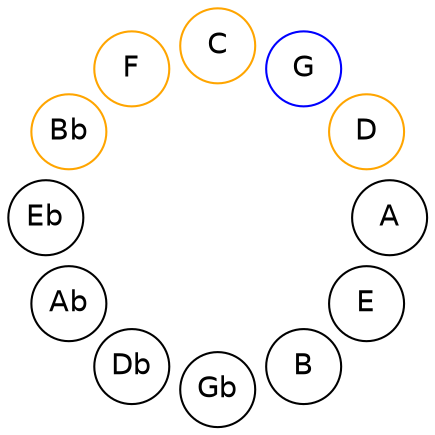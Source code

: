 
graph {

layout = circo;
mindist = .1

node [shape = circle, fontname = Helvetica, margin = 0]
edge [style=invis]

subgraph 1 {
	E -- B -- Gb -- Db -- Ab -- Eb -- Bb -- F -- C -- G -- D -- A -- E
}

Bb [color=orange];
F [color=orange];
C [color=orange];
G [color=blue];
D [color=orange];
}
